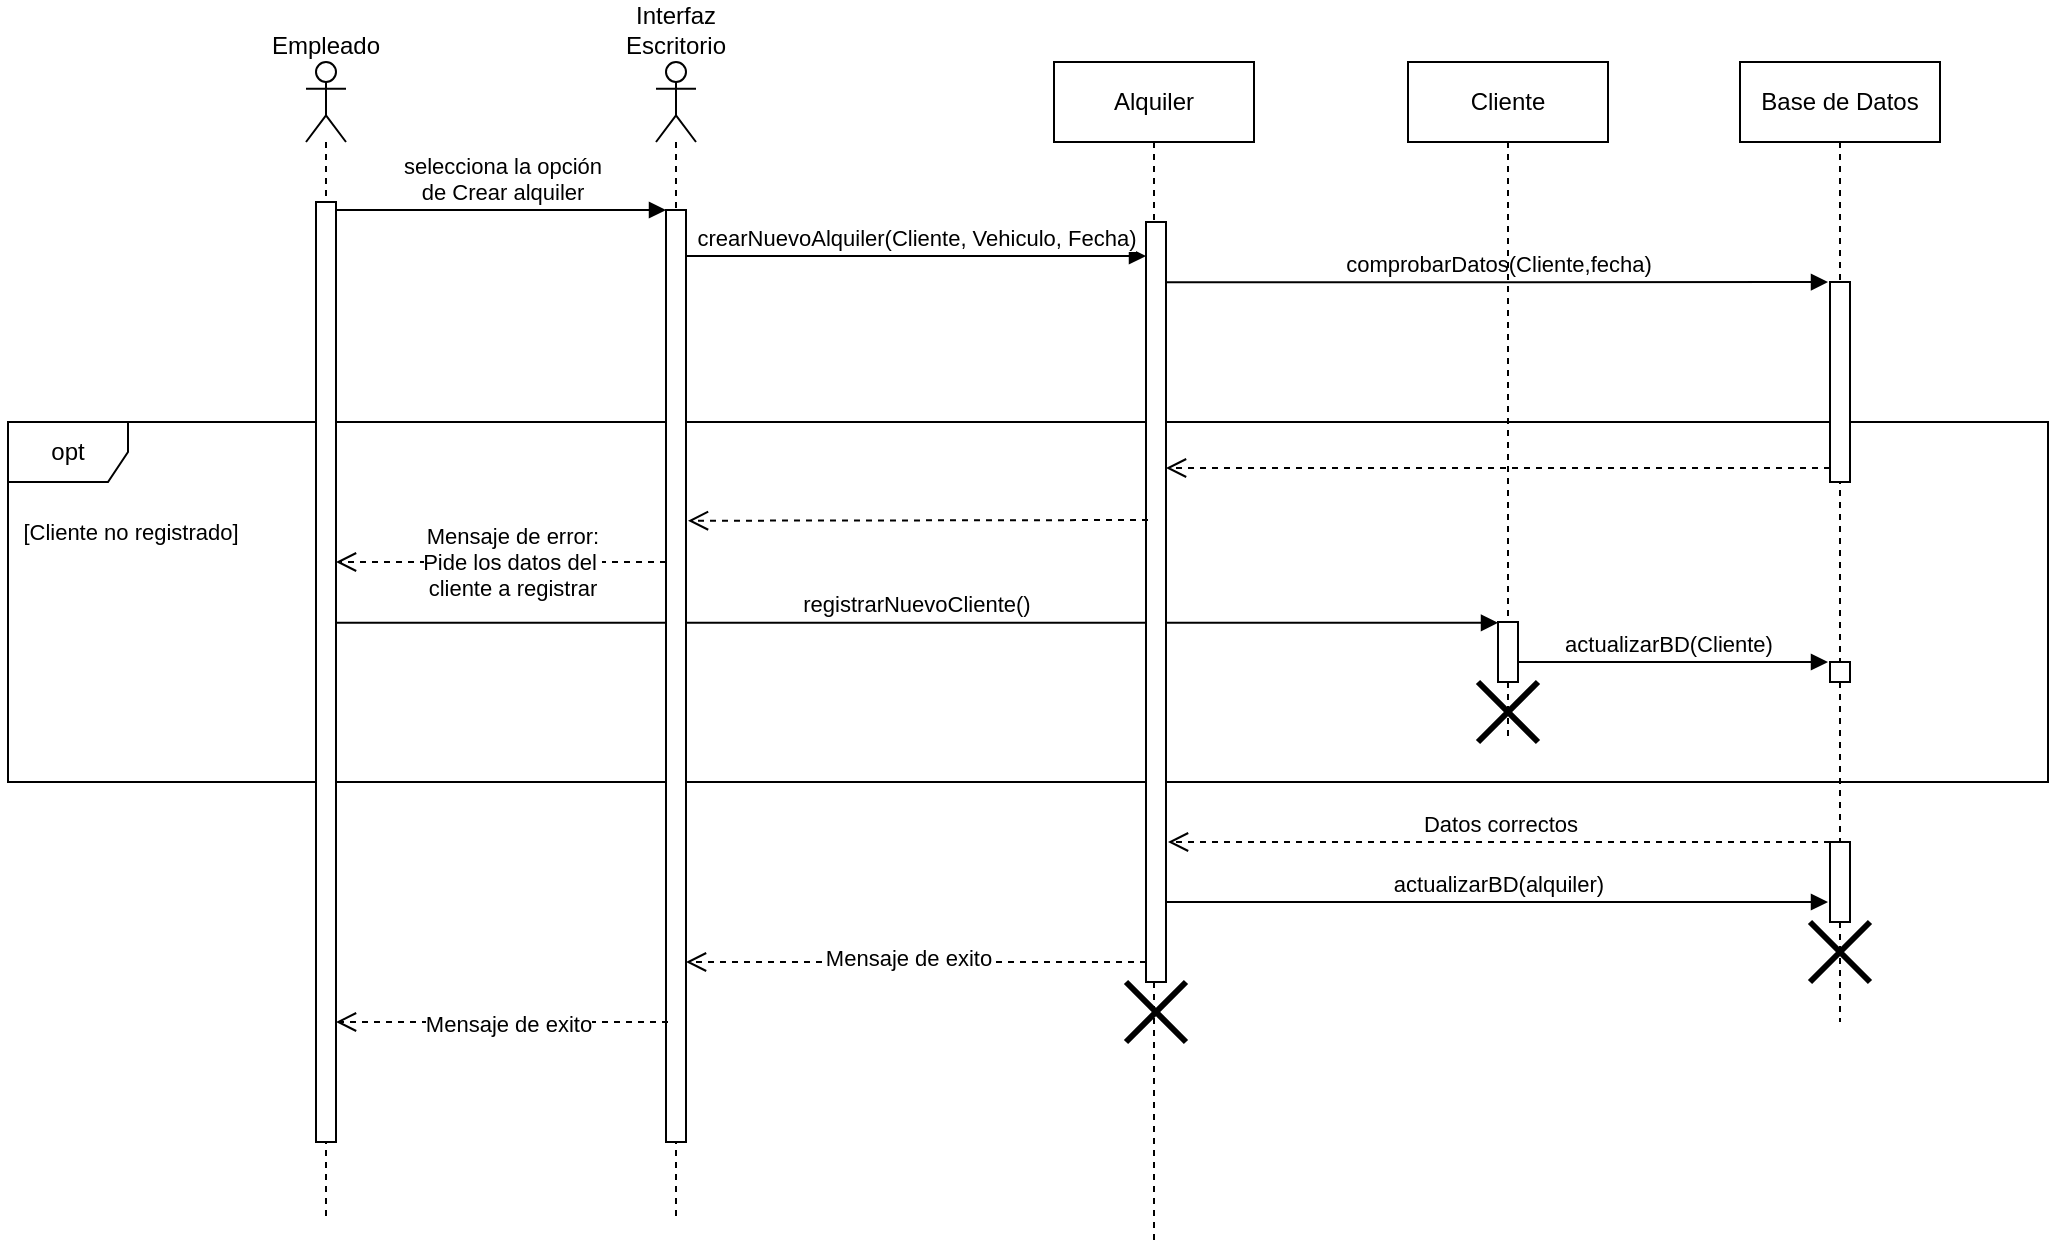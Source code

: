 <mxfile version="26.2.8">
  <diagram name="Page-1" id="2YBvvXClWsGukQMizWep">
    <mxGraphModel dx="2190" dy="705" grid="1" gridSize="10" guides="1" tooltips="1" connect="1" arrows="1" fold="1" page="1" pageScale="1" pageWidth="850" pageHeight="1100" math="0" shadow="0">
      <root>
        <mxCell id="0" />
        <mxCell id="1" parent="0" />
        <mxCell id="51Oc-zoMCvbec5EIXnkQ-53" value="registrarNuevoCliente()" style="html=1;verticalAlign=bottom;endArrow=block;curved=0;rounded=0;" edge="1" parent="1">
          <mxGeometry width="80" relative="1" as="geometry">
            <mxPoint x="-57" y="320.41" as="sourcePoint" />
            <mxPoint x="525" y="320.41" as="targetPoint" />
          </mxGeometry>
        </mxCell>
        <mxCell id="51Oc-zoMCvbec5EIXnkQ-17" value="opt" style="shape=umlFrame;whiteSpace=wrap;html=1;pointerEvents=0;" vertex="1" parent="1">
          <mxGeometry x="-220" y="220" width="1020" height="180" as="geometry" />
        </mxCell>
        <mxCell id="aM9ryv3xv72pqoxQDRHE-7" value="crearNuevoAlquiler(Cliente, Vehiculo, Fecha&lt;span style=&quot;background-color: light-dark(#ffffff, var(--ge-dark-color, #121212)); color: light-dark(rgb(0, 0, 0), rgb(255, 255, 255));&quot;&gt;)&lt;/span&gt;" style="html=1;verticalAlign=bottom;endArrow=block;edgeStyle=elbowEdgeStyle;elbow=vertical;curved=0;rounded=0;" parent="1" edge="1">
          <mxGeometry relative="1" as="geometry">
            <mxPoint x="119" y="137" as="sourcePoint" />
            <Array as="points">
              <mxPoint x="180" y="137" />
            </Array>
            <mxPoint x="349" y="137" as="targetPoint" />
          </mxGeometry>
        </mxCell>
        <mxCell id="51Oc-zoMCvbec5EIXnkQ-19" value="&lt;span style=&quot;background-color: rgb(255, 255, 255);&quot;&gt;comprobarDatos(Cliente,fecha)&lt;/span&gt;" style="html=1;verticalAlign=bottom;endArrow=block;curved=0;rounded=0;" edge="1" parent="1">
          <mxGeometry x="0.004" width="80" relative="1" as="geometry">
            <mxPoint x="359" y="150.18" as="sourcePoint" />
            <mxPoint x="690" y="150" as="targetPoint" />
            <mxPoint as="offset" />
          </mxGeometry>
        </mxCell>
        <mxCell id="51Oc-zoMCvbec5EIXnkQ-34" value="&lt;font style=&quot;font-size: 11px;&quot;&gt;[Cliente no registrado]&lt;/font&gt;" style="text;html=1;align=center;verticalAlign=middle;resizable=0;points=[];autosize=1;strokeColor=none;fillColor=none;" vertex="1" parent="1">
          <mxGeometry x="-224" y="260" width="130" height="30" as="geometry" />
        </mxCell>
        <mxCell id="51Oc-zoMCvbec5EIXnkQ-35" value="actualizarBD(Cliente)" style="html=1;verticalAlign=bottom;endArrow=block;curved=0;rounded=0;" edge="1" parent="1">
          <mxGeometry width="80" relative="1" as="geometry">
            <mxPoint x="529.5" y="340" as="sourcePoint" />
            <mxPoint x="690" y="340" as="targetPoint" />
          </mxGeometry>
        </mxCell>
        <mxCell id="aM9ryv3xv72pqoxQDRHE-5" value="Alquiler" style="shape=umlLifeline;perimeter=lifelinePerimeter;whiteSpace=wrap;html=1;container=1;dropTarget=0;collapsible=0;recursiveResize=0;outlineConnect=0;portConstraint=eastwest;newEdgeStyle={&quot;edgeStyle&quot;:&quot;elbowEdgeStyle&quot;,&quot;elbow&quot;:&quot;vertical&quot;,&quot;curved&quot;:0,&quot;rounded&quot;:0};" parent="1" vertex="1">
          <mxGeometry x="303" y="40" width="100" height="590" as="geometry" />
        </mxCell>
        <mxCell id="51Oc-zoMCvbec5EIXnkQ-62" value="" style="shape=umlDestroy;whiteSpace=wrap;html=1;strokeWidth=3;targetShapes=umlLifeline;" vertex="1" parent="aM9ryv3xv72pqoxQDRHE-5">
          <mxGeometry x="36" y="460" width="30" height="30" as="geometry" />
        </mxCell>
        <mxCell id="51Oc-zoMCvbec5EIXnkQ-41" value="Interfaz Escritorio&lt;div&gt;&lt;br&gt;&lt;/div&gt;&lt;div&gt;&lt;br&gt;&lt;/div&gt;&lt;div&gt;&lt;br&gt;&lt;/div&gt;&lt;div&gt;&lt;br&gt;&lt;/div&gt;&lt;div&gt;&lt;br&gt;&lt;/div&gt;" style="shape=umlLifeline;perimeter=lifelinePerimeter;whiteSpace=wrap;html=1;container=1;dropTarget=0;collapsible=0;recursiveResize=0;outlineConnect=0;portConstraint=eastwest;newEdgeStyle={&quot;curved&quot;:0,&quot;rounded&quot;:0};participant=umlActor;" vertex="1" parent="1">
          <mxGeometry x="104" y="40" width="20" height="580" as="geometry" />
        </mxCell>
        <mxCell id="51Oc-zoMCvbec5EIXnkQ-44" value="" style="html=1;points=[[0,0,0,0,5],[0,1,0,0,-5],[1,0,0,0,5],[1,1,0,0,-5]];perimeter=orthogonalPerimeter;outlineConnect=0;targetShapes=umlLifeline;portConstraint=eastwest;newEdgeStyle={&quot;curved&quot;:0,&quot;rounded&quot;:0};" vertex="1" parent="51Oc-zoMCvbec5EIXnkQ-41">
          <mxGeometry x="5" y="74" width="10" height="466" as="geometry" />
        </mxCell>
        <mxCell id="51Oc-zoMCvbec5EIXnkQ-42" value="" style="group" vertex="1" connectable="0" parent="1">
          <mxGeometry x="-71" y="40" width="20" height="580" as="geometry" />
        </mxCell>
        <mxCell id="51Oc-zoMCvbec5EIXnkQ-7" value="&lt;div&gt;Empleado&lt;/div&gt;&lt;div&gt;&lt;br&gt;&lt;/div&gt;&lt;div&gt;&lt;br&gt;&lt;/div&gt;&lt;div&gt;&lt;br&gt;&lt;/div&gt;&lt;div&gt;&lt;br&gt;&lt;/div&gt;" style="shape=umlLifeline;perimeter=lifelinePerimeter;whiteSpace=wrap;html=1;container=0;dropTarget=0;collapsible=0;recursiveResize=0;outlineConnect=0;portConstraint=eastwest;newEdgeStyle={&quot;curved&quot;:0,&quot;rounded&quot;:0};participant=umlActor;" vertex="1" parent="51Oc-zoMCvbec5EIXnkQ-42">
          <mxGeometry width="20" height="580" as="geometry" />
        </mxCell>
        <mxCell id="aM9ryv3xv72pqoxQDRHE-2" value="" style="html=1;points=[];perimeter=orthogonalPerimeter;outlineConnect=0;targetShapes=umlLifeline;portConstraint=eastwest;newEdgeStyle={&quot;edgeStyle&quot;:&quot;elbowEdgeStyle&quot;,&quot;elbow&quot;:&quot;vertical&quot;,&quot;curved&quot;:0,&quot;rounded&quot;:0};" parent="51Oc-zoMCvbec5EIXnkQ-42" vertex="1">
          <mxGeometry x="5" y="70" width="10" height="470" as="geometry" />
        </mxCell>
        <mxCell id="51Oc-zoMCvbec5EIXnkQ-45" value="selecciona la opción&lt;div&gt;de Crear alquiler&lt;/div&gt;" style="html=1;verticalAlign=bottom;endArrow=block;curved=0;rounded=0;" edge="1" parent="1" target="51Oc-zoMCvbec5EIXnkQ-44">
          <mxGeometry width="80" relative="1" as="geometry">
            <mxPoint x="-56" y="114" as="sourcePoint" />
            <mxPoint x="29" y="114" as="targetPoint" />
          </mxGeometry>
        </mxCell>
        <mxCell id="51Oc-zoMCvbec5EIXnkQ-48" value="Cliente" style="shape=umlLifeline;perimeter=lifelinePerimeter;whiteSpace=wrap;html=1;container=1;dropTarget=0;collapsible=0;recursiveResize=0;outlineConnect=0;portConstraint=eastwest;newEdgeStyle={&quot;curved&quot;:0,&quot;rounded&quot;:0};" vertex="1" parent="1">
          <mxGeometry x="480" y="40" width="100" height="340" as="geometry" />
        </mxCell>
        <mxCell id="51Oc-zoMCvbec5EIXnkQ-49" value="" style="html=1;points=[[0,0,0,0,5],[0,1,0,0,-5],[1,0,0,0,5],[1,1,0,0,-5]];perimeter=orthogonalPerimeter;outlineConnect=0;targetShapes=umlLifeline;portConstraint=eastwest;newEdgeStyle={&quot;curved&quot;:0,&quot;rounded&quot;:0};" vertex="1" parent="51Oc-zoMCvbec5EIXnkQ-48">
          <mxGeometry x="45" y="280" width="10" height="30" as="geometry" />
        </mxCell>
        <mxCell id="51Oc-zoMCvbec5EIXnkQ-55" value="" style="shape=umlDestroy;whiteSpace=wrap;html=1;strokeWidth=3;targetShapes=umlLifeline;" vertex="1" parent="51Oc-zoMCvbec5EIXnkQ-48">
          <mxGeometry x="35" y="310" width="30" height="30" as="geometry" />
        </mxCell>
        <mxCell id="51Oc-zoMCvbec5EIXnkQ-50" value="" style="html=1;verticalAlign=bottom;endArrow=open;dashed=1;endSize=8;curved=0;rounded=0;" edge="1" parent="1" target="aM9ryv3xv72pqoxQDRHE-6">
          <mxGeometry relative="1" as="geometry">
            <mxPoint x="691" y="243" as="sourcePoint" />
            <mxPoint x="119" y="243" as="targetPoint" />
          </mxGeometry>
        </mxCell>
        <mxCell id="aM9ryv3xv72pqoxQDRHE-6" value="" style="html=1;points=[];perimeter=orthogonalPerimeter;outlineConnect=0;targetShapes=umlLifeline;portConstraint=eastwest;newEdgeStyle={&quot;edgeStyle&quot;:&quot;elbowEdgeStyle&quot;,&quot;elbow&quot;:&quot;vertical&quot;,&quot;curved&quot;:0,&quot;rounded&quot;:0};" parent="1" vertex="1">
          <mxGeometry x="349" y="120" width="10" height="380" as="geometry" />
        </mxCell>
        <mxCell id="51Oc-zoMCvbec5EIXnkQ-51" value="" style="html=1;verticalAlign=bottom;endArrow=open;dashed=1;endSize=8;curved=0;rounded=0;" edge="1" parent="1">
          <mxGeometry relative="1" as="geometry">
            <mxPoint x="109" y="290" as="sourcePoint" />
            <mxPoint x="-56" y="290" as="targetPoint" />
          </mxGeometry>
        </mxCell>
        <mxCell id="51Oc-zoMCvbec5EIXnkQ-52" value="&lt;div&gt;Mensaje de error:&lt;/div&gt;Pide los datos del&amp;nbsp;&lt;div&gt;cliente a registrar&lt;/div&gt;" style="edgeLabel;html=1;align=center;verticalAlign=middle;resizable=0;points=[];" vertex="1" connectable="0" parent="51Oc-zoMCvbec5EIXnkQ-51">
          <mxGeometry x="-0.06" y="-1" relative="1" as="geometry">
            <mxPoint y="1" as="offset" />
          </mxGeometry>
        </mxCell>
        <mxCell id="51Oc-zoMCvbec5EIXnkQ-58" value="actualizarBD(alquiler)" style="html=1;verticalAlign=bottom;endArrow=block;curved=0;rounded=0;" edge="1" parent="1">
          <mxGeometry width="80" relative="1" as="geometry">
            <mxPoint x="359" y="460" as="sourcePoint" />
            <mxPoint x="690" y="460" as="targetPoint" />
          </mxGeometry>
        </mxCell>
        <mxCell id="51Oc-zoMCvbec5EIXnkQ-59" value="" style="html=1;verticalAlign=bottom;endArrow=open;dashed=1;endSize=8;curved=0;rounded=0;" edge="1" parent="1" target="51Oc-zoMCvbec5EIXnkQ-44">
          <mxGeometry relative="1" as="geometry">
            <mxPoint x="349" y="490" as="sourcePoint" />
            <mxPoint x="269" y="490" as="targetPoint" />
          </mxGeometry>
        </mxCell>
        <mxCell id="51Oc-zoMCvbec5EIXnkQ-68" value="Mensaje de exito" style="edgeLabel;html=1;align=center;verticalAlign=middle;resizable=0;points=[];" vertex="1" connectable="0" parent="51Oc-zoMCvbec5EIXnkQ-59">
          <mxGeometry x="0.036" y="-2" relative="1" as="geometry">
            <mxPoint as="offset" />
          </mxGeometry>
        </mxCell>
        <mxCell id="51Oc-zoMCvbec5EIXnkQ-60" value="Mensaje de exito" style="html=1;verticalAlign=bottom;endArrow=open;dashed=1;endSize=8;curved=0;rounded=0;" edge="1" parent="1">
          <mxGeometry x="-0.036" y="10" relative="1" as="geometry">
            <mxPoint x="110" y="520" as="sourcePoint" />
            <mxPoint x="-56" y="520" as="targetPoint" />
            <mxPoint as="offset" />
          </mxGeometry>
        </mxCell>
        <mxCell id="51Oc-zoMCvbec5EIXnkQ-57" value="Datos correctos" style="html=1;verticalAlign=bottom;endArrow=open;dashed=1;endSize=8;curved=0;rounded=0;" edge="1" parent="1">
          <mxGeometry relative="1" as="geometry">
            <mxPoint x="691" y="430" as="sourcePoint" />
            <mxPoint x="360" y="430" as="targetPoint" />
          </mxGeometry>
        </mxCell>
        <mxCell id="51Oc-zoMCvbec5EIXnkQ-65" value="" style="group" vertex="1" connectable="0" parent="1">
          <mxGeometry x="646" y="40" width="100" height="480" as="geometry" />
        </mxCell>
        <mxCell id="51Oc-zoMCvbec5EIXnkQ-1" value="Base de Datos" style="shape=umlLifeline;perimeter=lifelinePerimeter;whiteSpace=wrap;html=1;container=0;dropTarget=0;collapsible=0;recursiveResize=0;outlineConnect=0;portConstraint=eastwest;newEdgeStyle={&quot;edgeStyle&quot;:&quot;elbowEdgeStyle&quot;,&quot;elbow&quot;:&quot;vertical&quot;,&quot;curved&quot;:0,&quot;rounded&quot;:0};" vertex="1" parent="51Oc-zoMCvbec5EIXnkQ-65">
          <mxGeometry width="100" height="480" as="geometry" />
        </mxCell>
        <mxCell id="51Oc-zoMCvbec5EIXnkQ-61" value="" style="shape=umlDestroy;whiteSpace=wrap;html=1;strokeWidth=3;targetShapes=umlLifeline;" vertex="1" parent="51Oc-zoMCvbec5EIXnkQ-1">
          <mxGeometry x="35" y="430" width="30" height="30" as="geometry" />
        </mxCell>
        <mxCell id="51Oc-zoMCvbec5EIXnkQ-2" value="" style="html=1;points=[];perimeter=orthogonalPerimeter;outlineConnect=0;targetShapes=umlLifeline;portConstraint=eastwest;newEdgeStyle={&quot;edgeStyle&quot;:&quot;elbowEdgeStyle&quot;,&quot;elbow&quot;:&quot;vertical&quot;,&quot;curved&quot;:0,&quot;rounded&quot;:0};" vertex="1" parent="51Oc-zoMCvbec5EIXnkQ-65">
          <mxGeometry x="45" y="110" width="10" height="100" as="geometry" />
        </mxCell>
        <mxCell id="51Oc-zoMCvbec5EIXnkQ-54" value="" style="html=1;points=[];perimeter=orthogonalPerimeter;outlineConnect=0;targetShapes=umlLifeline;portConstraint=eastwest;newEdgeStyle={&quot;edgeStyle&quot;:&quot;elbowEdgeStyle&quot;,&quot;elbow&quot;:&quot;vertical&quot;,&quot;curved&quot;:0,&quot;rounded&quot;:0};" vertex="1" parent="51Oc-zoMCvbec5EIXnkQ-65">
          <mxGeometry x="45" y="300" width="10" height="10" as="geometry" />
        </mxCell>
        <mxCell id="51Oc-zoMCvbec5EIXnkQ-56" value="" style="html=1;points=[];perimeter=orthogonalPerimeter;outlineConnect=0;targetShapes=umlLifeline;portConstraint=eastwest;newEdgeStyle={&quot;edgeStyle&quot;:&quot;elbowEdgeStyle&quot;,&quot;elbow&quot;:&quot;vertical&quot;,&quot;curved&quot;:0,&quot;rounded&quot;:0};" vertex="1" parent="51Oc-zoMCvbec5EIXnkQ-65">
          <mxGeometry x="45" y="390" width="10" height="40" as="geometry" />
        </mxCell>
        <mxCell id="51Oc-zoMCvbec5EIXnkQ-66" value="" style="html=1;verticalAlign=bottom;endArrow=open;dashed=1;endSize=8;curved=0;rounded=0;" edge="1" parent="1">
          <mxGeometry relative="1" as="geometry">
            <mxPoint x="350" y="269" as="sourcePoint" />
            <mxPoint x="120" y="269.38" as="targetPoint" />
          </mxGeometry>
        </mxCell>
      </root>
    </mxGraphModel>
  </diagram>
</mxfile>
